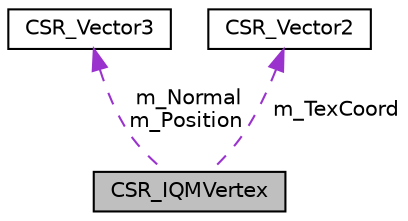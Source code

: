 digraph "CSR_IQMVertex"
{
 // LATEX_PDF_SIZE
  edge [fontname="Helvetica",fontsize="10",labelfontname="Helvetica",labelfontsize="10"];
  node [fontname="Helvetica",fontsize="10",shape=record];
  Node1 [label="CSR_IQMVertex",height=0.2,width=0.4,color="black", fillcolor="grey75", style="filled", fontcolor="black",tooltip=" "];
  Node2 -> Node1 [dir="back",color="darkorchid3",fontsize="10",style="dashed",label=" m_Normal\nm_Position" ,fontname="Helvetica"];
  Node2 [label="CSR_Vector3",height=0.2,width=0.4,color="black", fillcolor="white", style="filled",URL="$struct_c_s_r___vector3.html",tooltip=" "];
  Node3 -> Node1 [dir="back",color="darkorchid3",fontsize="10",style="dashed",label=" m_TexCoord" ,fontname="Helvetica"];
  Node3 [label="CSR_Vector2",height=0.2,width=0.4,color="black", fillcolor="white", style="filled",URL="$struct_c_s_r___vector2.html",tooltip=" "];
}
